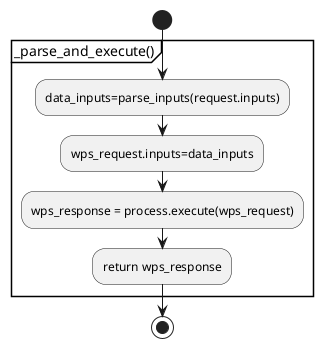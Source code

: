 @startuml
@startuml
start
partition _parse_and_execute() {
:data_inputs=parse_inputs(request.inputs);
:wps_request.inputs=data_inputs;
:wps_response = process.execute(wps_request);
:return wps_response;
}
stop
@enduml
@enduml